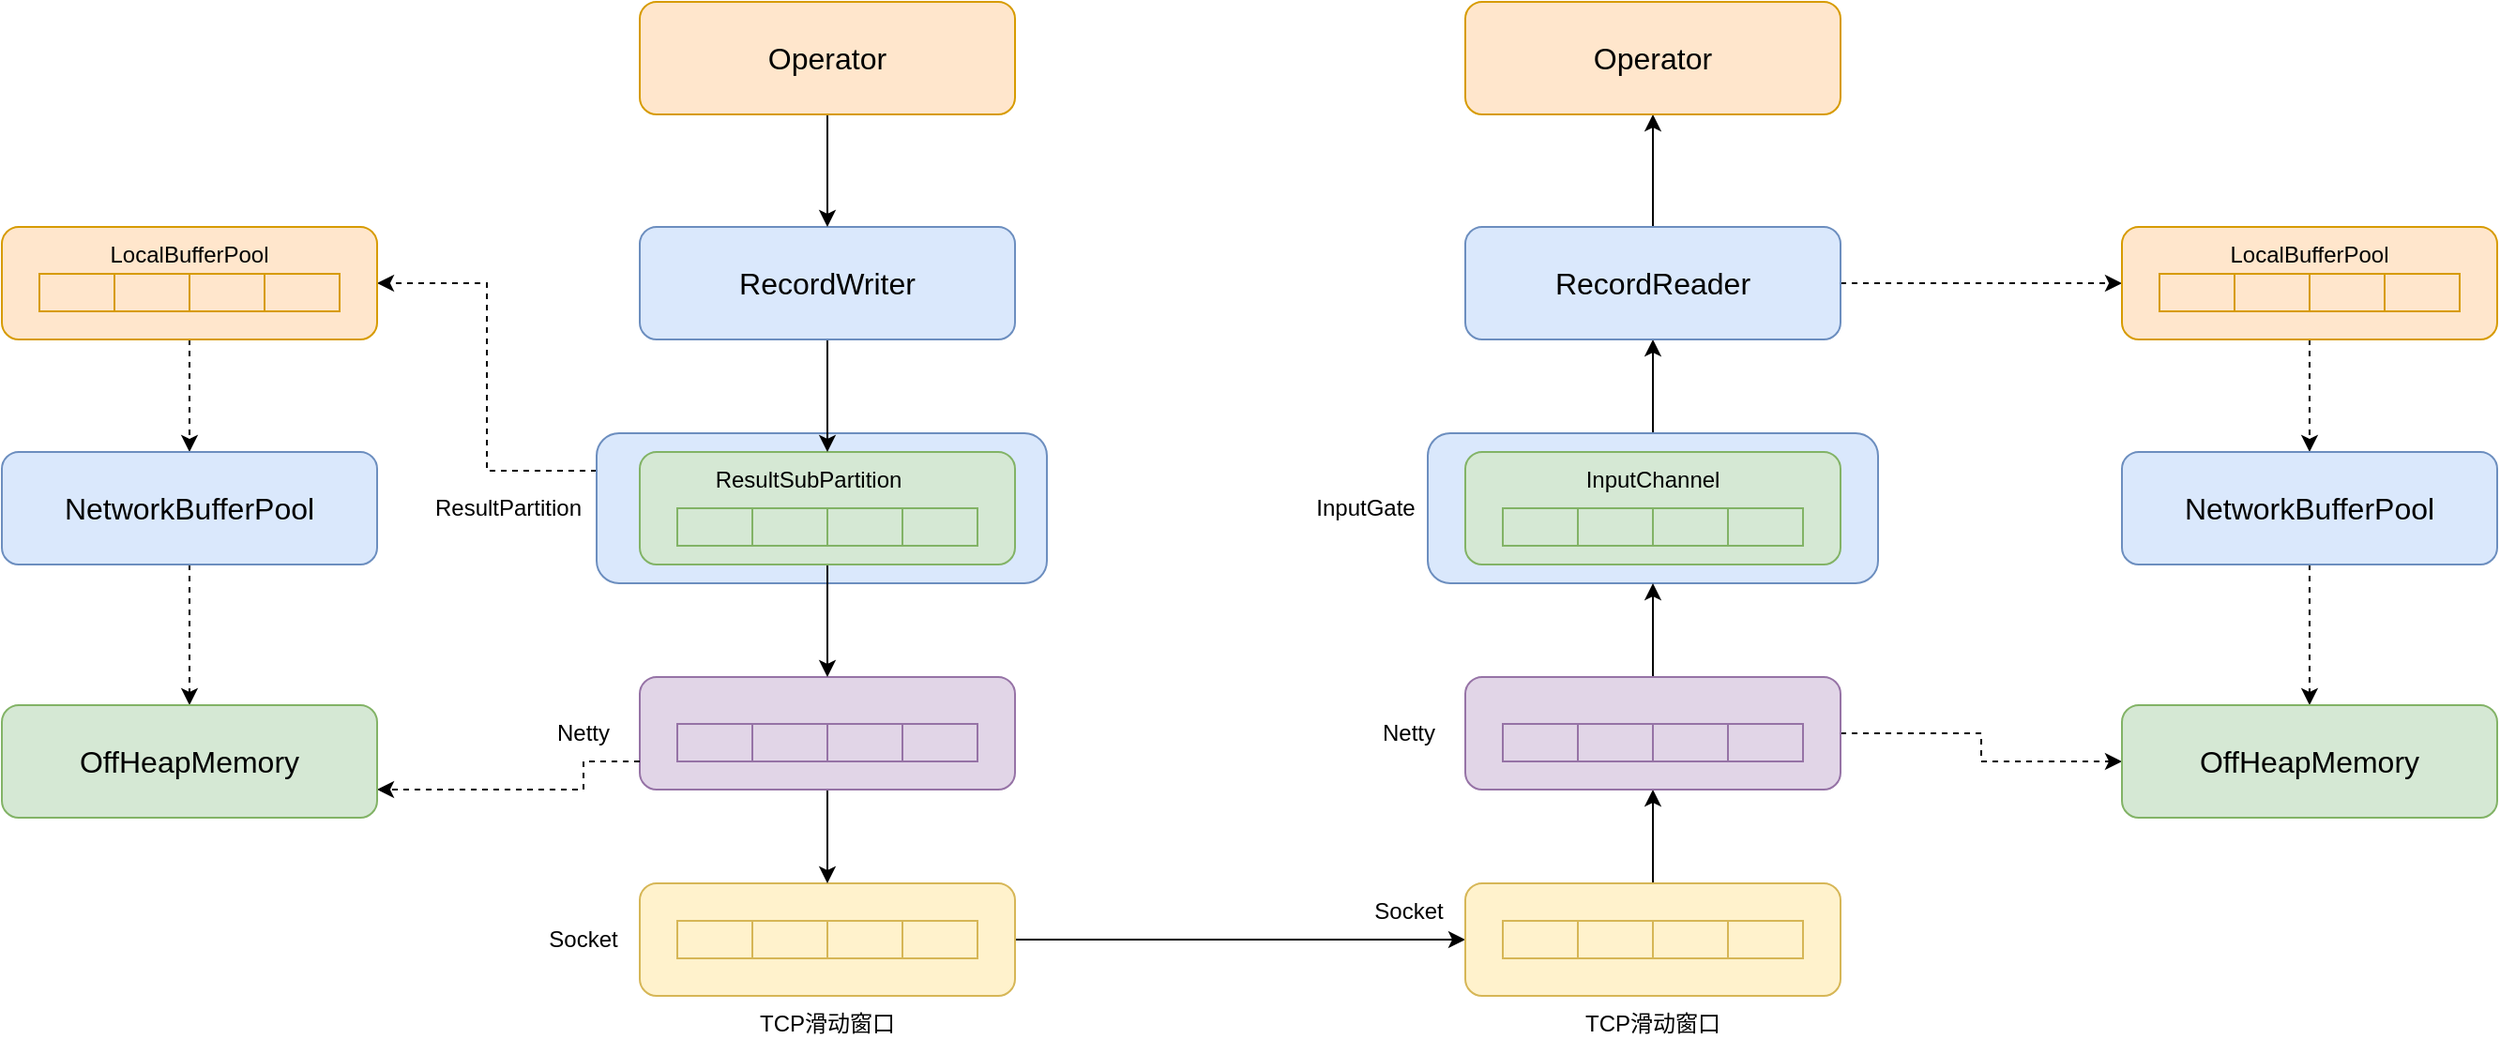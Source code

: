 <mxfile version="16.4.11" type="github">
  <diagram id="n7m_ouTdDylg7NUyOif0" name="Page-1">
    <mxGraphModel dx="2833" dy="809" grid="1" gridSize="10" guides="1" tooltips="1" connect="1" arrows="1" fold="1" page="1" pageScale="1" pageWidth="1600" pageHeight="900" math="0" shadow="0">
      <root>
        <mxCell id="0" />
        <mxCell id="1" parent="0" />
        <mxCell id="yLKTYXgP2ynirZbwlOMY-87" style="edgeStyle=orthogonalEdgeStyle;rounded=0;orthogonalLoop=1;jettySize=auto;html=1;exitX=0.5;exitY=0;exitDx=0;exitDy=0;entryX=0.5;entryY=1;entryDx=0;entryDy=0;fontSize=16;" edge="1" parent="1" source="yLKTYXgP2ynirZbwlOMY-52" target="yLKTYXgP2ynirZbwlOMY-46">
          <mxGeometry relative="1" as="geometry" />
        </mxCell>
        <mxCell id="yLKTYXgP2ynirZbwlOMY-52" value="" style="rounded=1;whiteSpace=wrap;html=1;fillColor=#dae8fc;strokeColor=#6c8ebf;" vertex="1" parent="1">
          <mxGeometry x="720" y="350" width="240" height="80" as="geometry" />
        </mxCell>
        <mxCell id="yLKTYXgP2ynirZbwlOMY-64" style="edgeStyle=orthogonalEdgeStyle;rounded=0;orthogonalLoop=1;jettySize=auto;html=1;exitX=0;exitY=0.25;exitDx=0;exitDy=0;entryX=1;entryY=0.5;entryDx=0;entryDy=0;fontSize=16;dashed=1;" edge="1" parent="1" source="yLKTYXgP2ynirZbwlOMY-49" target="yLKTYXgP2ynirZbwlOMY-58">
          <mxGeometry relative="1" as="geometry" />
        </mxCell>
        <mxCell id="yLKTYXgP2ynirZbwlOMY-49" value="" style="rounded=1;whiteSpace=wrap;html=1;fillColor=#dae8fc;strokeColor=#6c8ebf;" vertex="1" parent="1">
          <mxGeometry x="277" y="350" width="240" height="80" as="geometry" />
        </mxCell>
        <mxCell id="yLKTYXgP2ynirZbwlOMY-84" style="edgeStyle=orthogonalEdgeStyle;rounded=0;orthogonalLoop=1;jettySize=auto;html=1;exitX=1;exitY=0.5;exitDx=0;exitDy=0;entryX=0;entryY=0.5;entryDx=0;entryDy=0;fontSize=16;" edge="1" parent="1" source="yLKTYXgP2ynirZbwlOMY-5" target="yLKTYXgP2ynirZbwlOMY-25">
          <mxGeometry relative="1" as="geometry" />
        </mxCell>
        <mxCell id="yLKTYXgP2ynirZbwlOMY-5" value="" style="rounded=1;whiteSpace=wrap;html=1;fillColor=#fff2cc;strokeColor=#d6b656;" vertex="1" parent="1">
          <mxGeometry x="300" y="590" width="200" height="60" as="geometry" />
        </mxCell>
        <mxCell id="yLKTYXgP2ynirZbwlOMY-1" value="" style="rounded=0;whiteSpace=wrap;html=1;fillColor=#fff2cc;strokeColor=#d6b656;" vertex="1" parent="1">
          <mxGeometry x="320" y="610" width="40" height="20" as="geometry" />
        </mxCell>
        <mxCell id="yLKTYXgP2ynirZbwlOMY-2" value="" style="rounded=0;whiteSpace=wrap;html=1;fillColor=#fff2cc;strokeColor=#d6b656;" vertex="1" parent="1">
          <mxGeometry x="360" y="610" width="40" height="20" as="geometry" />
        </mxCell>
        <mxCell id="yLKTYXgP2ynirZbwlOMY-3" value="" style="rounded=0;whiteSpace=wrap;html=1;fillColor=#fff2cc;strokeColor=#d6b656;" vertex="1" parent="1">
          <mxGeometry x="400" y="610" width="40" height="20" as="geometry" />
        </mxCell>
        <mxCell id="yLKTYXgP2ynirZbwlOMY-4" value="" style="rounded=0;whiteSpace=wrap;html=1;fillColor=#fff2cc;strokeColor=#d6b656;" vertex="1" parent="1">
          <mxGeometry x="440" y="610" width="40" height="20" as="geometry" />
        </mxCell>
        <mxCell id="yLKTYXgP2ynirZbwlOMY-24" style="edgeStyle=orthogonalEdgeStyle;rounded=0;orthogonalLoop=1;jettySize=auto;html=1;exitX=0.5;exitY=1;exitDx=0;exitDy=0;entryX=0.5;entryY=0;entryDx=0;entryDy=0;fontSize=16;" edge="1" parent="1" source="yLKTYXgP2ynirZbwlOMY-6" target="yLKTYXgP2ynirZbwlOMY-5">
          <mxGeometry relative="1" as="geometry" />
        </mxCell>
        <mxCell id="yLKTYXgP2ynirZbwlOMY-6" value="" style="rounded=1;whiteSpace=wrap;html=1;fillColor=#e1d5e7;strokeColor=#9673a6;" vertex="1" parent="1">
          <mxGeometry x="300" y="480" width="200" height="60" as="geometry" />
        </mxCell>
        <mxCell id="yLKTYXgP2ynirZbwlOMY-7" value="" style="rounded=0;whiteSpace=wrap;html=1;fillColor=#e1d5e7;strokeColor=#9673a6;" vertex="1" parent="1">
          <mxGeometry x="320" y="505" width="40" height="20" as="geometry" />
        </mxCell>
        <mxCell id="yLKTYXgP2ynirZbwlOMY-8" value="" style="rounded=0;whiteSpace=wrap;html=1;fillColor=#e1d5e7;strokeColor=#9673a6;" vertex="1" parent="1">
          <mxGeometry x="360" y="505" width="40" height="20" as="geometry" />
        </mxCell>
        <mxCell id="yLKTYXgP2ynirZbwlOMY-9" value="" style="rounded=0;whiteSpace=wrap;html=1;fillColor=#e1d5e7;strokeColor=#9673a6;" vertex="1" parent="1">
          <mxGeometry x="400" y="505" width="40" height="20" as="geometry" />
        </mxCell>
        <mxCell id="yLKTYXgP2ynirZbwlOMY-10" value="" style="rounded=0;whiteSpace=wrap;html=1;fillColor=#e1d5e7;strokeColor=#9673a6;" vertex="1" parent="1">
          <mxGeometry x="440" y="505" width="40" height="20" as="geometry" />
        </mxCell>
        <mxCell id="yLKTYXgP2ynirZbwlOMY-11" value="Socket" style="text;html=1;strokeColor=none;fillColor=none;align=center;verticalAlign=middle;whiteSpace=wrap;rounded=0;" vertex="1" parent="1">
          <mxGeometry x="240" y="605" width="60" height="30" as="geometry" />
        </mxCell>
        <mxCell id="yLKTYXgP2ynirZbwlOMY-70" style="edgeStyle=orthogonalEdgeStyle;rounded=0;orthogonalLoop=1;jettySize=auto;html=1;exitX=1;exitY=1;exitDx=0;exitDy=0;entryX=1;entryY=0.75;entryDx=0;entryDy=0;dashed=1;fontSize=16;" edge="1" parent="1" source="yLKTYXgP2ynirZbwlOMY-12" target="yLKTYXgP2ynirZbwlOMY-67">
          <mxGeometry relative="1" as="geometry">
            <Array as="points">
              <mxPoint x="270" y="525" />
              <mxPoint x="270" y="540" />
            </Array>
          </mxGeometry>
        </mxCell>
        <mxCell id="yLKTYXgP2ynirZbwlOMY-12" value="Netty" style="text;html=1;strokeColor=none;fillColor=none;align=center;verticalAlign=middle;whiteSpace=wrap;rounded=0;" vertex="1" parent="1">
          <mxGeometry x="240" y="495" width="60" height="30" as="geometry" />
        </mxCell>
        <mxCell id="yLKTYXgP2ynirZbwlOMY-23" style="edgeStyle=orthogonalEdgeStyle;rounded=0;orthogonalLoop=1;jettySize=auto;html=1;exitX=0.5;exitY=1;exitDx=0;exitDy=0;fontSize=16;" edge="1" parent="1" source="yLKTYXgP2ynirZbwlOMY-13" target="yLKTYXgP2ynirZbwlOMY-6">
          <mxGeometry relative="1" as="geometry" />
        </mxCell>
        <mxCell id="yLKTYXgP2ynirZbwlOMY-13" value="" style="rounded=1;whiteSpace=wrap;html=1;fillColor=#d5e8d4;strokeColor=#82b366;" vertex="1" parent="1">
          <mxGeometry x="300" y="360" width="200" height="60" as="geometry" />
        </mxCell>
        <mxCell id="yLKTYXgP2ynirZbwlOMY-14" value="" style="rounded=0;whiteSpace=wrap;html=1;fillColor=#d5e8d4;strokeColor=#82b366;" vertex="1" parent="1">
          <mxGeometry x="320" y="390" width="40" height="20" as="geometry" />
        </mxCell>
        <mxCell id="yLKTYXgP2ynirZbwlOMY-15" value="" style="rounded=0;whiteSpace=wrap;html=1;fillColor=#d5e8d4;strokeColor=#82b366;" vertex="1" parent="1">
          <mxGeometry x="360" y="390" width="40" height="20" as="geometry" />
        </mxCell>
        <mxCell id="yLKTYXgP2ynirZbwlOMY-16" value="" style="rounded=0;whiteSpace=wrap;html=1;fillColor=#d5e8d4;strokeColor=#82b366;" vertex="1" parent="1">
          <mxGeometry x="400" y="390" width="40" height="20" as="geometry" />
        </mxCell>
        <mxCell id="yLKTYXgP2ynirZbwlOMY-17" value="" style="rounded=0;whiteSpace=wrap;html=1;fillColor=#d5e8d4;strokeColor=#82b366;" vertex="1" parent="1">
          <mxGeometry x="440" y="390" width="40" height="20" as="geometry" />
        </mxCell>
        <mxCell id="yLKTYXgP2ynirZbwlOMY-18" value="ResultSubPartition" style="text;html=1;strokeColor=none;fillColor=none;align=center;verticalAlign=middle;whiteSpace=wrap;rounded=0;" vertex="1" parent="1">
          <mxGeometry x="360" y="360" width="60" height="30" as="geometry" />
        </mxCell>
        <mxCell id="yLKTYXgP2ynirZbwlOMY-22" style="edgeStyle=orthogonalEdgeStyle;rounded=0;orthogonalLoop=1;jettySize=auto;html=1;exitX=0.5;exitY=1;exitDx=0;exitDy=0;entryX=0.5;entryY=0;entryDx=0;entryDy=0;fontSize=16;" edge="1" parent="1" source="yLKTYXgP2ynirZbwlOMY-19" target="yLKTYXgP2ynirZbwlOMY-13">
          <mxGeometry relative="1" as="geometry" />
        </mxCell>
        <mxCell id="yLKTYXgP2ynirZbwlOMY-19" value="&lt;font style=&quot;font-size: 16px&quot;&gt;RecordWriter&lt;/font&gt;" style="rounded=1;whiteSpace=wrap;html=1;fillColor=#dae8fc;strokeColor=#6c8ebf;" vertex="1" parent="1">
          <mxGeometry x="300" y="240" width="200" height="60" as="geometry" />
        </mxCell>
        <mxCell id="yLKTYXgP2ynirZbwlOMY-21" style="edgeStyle=orthogonalEdgeStyle;rounded=0;orthogonalLoop=1;jettySize=auto;html=1;exitX=0.5;exitY=1;exitDx=0;exitDy=0;entryX=0.5;entryY=0;entryDx=0;entryDy=0;fontSize=16;" edge="1" parent="1" source="yLKTYXgP2ynirZbwlOMY-20" target="yLKTYXgP2ynirZbwlOMY-19">
          <mxGeometry relative="1" as="geometry" />
        </mxCell>
        <mxCell id="yLKTYXgP2ynirZbwlOMY-20" value="&lt;font style=&quot;font-size: 16px&quot;&gt;Operator&lt;/font&gt;" style="rounded=1;whiteSpace=wrap;html=1;fillColor=#ffe6cc;strokeColor=#d79b00;" vertex="1" parent="1">
          <mxGeometry x="300" y="120" width="200" height="60" as="geometry" />
        </mxCell>
        <mxCell id="yLKTYXgP2ynirZbwlOMY-85" style="edgeStyle=orthogonalEdgeStyle;rounded=0;orthogonalLoop=1;jettySize=auto;html=1;exitX=0.5;exitY=0;exitDx=0;exitDy=0;entryX=0.5;entryY=1;entryDx=0;entryDy=0;fontSize=16;" edge="1" parent="1" source="yLKTYXgP2ynirZbwlOMY-25" target="yLKTYXgP2ynirZbwlOMY-31">
          <mxGeometry relative="1" as="geometry" />
        </mxCell>
        <mxCell id="yLKTYXgP2ynirZbwlOMY-25" value="" style="rounded=1;whiteSpace=wrap;html=1;fillColor=#fff2cc;strokeColor=#d6b656;" vertex="1" parent="1">
          <mxGeometry x="740" y="590" width="200" height="60" as="geometry" />
        </mxCell>
        <mxCell id="yLKTYXgP2ynirZbwlOMY-26" value="" style="rounded=0;whiteSpace=wrap;html=1;fillColor=#fff2cc;strokeColor=#d6b656;" vertex="1" parent="1">
          <mxGeometry x="760" y="610" width="40" height="20" as="geometry" />
        </mxCell>
        <mxCell id="yLKTYXgP2ynirZbwlOMY-27" value="" style="rounded=0;whiteSpace=wrap;html=1;fillColor=#fff2cc;strokeColor=#d6b656;" vertex="1" parent="1">
          <mxGeometry x="800" y="610" width="40" height="20" as="geometry" />
        </mxCell>
        <mxCell id="yLKTYXgP2ynirZbwlOMY-28" value="" style="rounded=0;whiteSpace=wrap;html=1;fillColor=#fff2cc;strokeColor=#d6b656;" vertex="1" parent="1">
          <mxGeometry x="840" y="610" width="40" height="20" as="geometry" />
        </mxCell>
        <mxCell id="yLKTYXgP2ynirZbwlOMY-29" value="" style="rounded=0;whiteSpace=wrap;html=1;fillColor=#fff2cc;strokeColor=#d6b656;" vertex="1" parent="1">
          <mxGeometry x="880" y="610" width="40" height="20" as="geometry" />
        </mxCell>
        <mxCell id="yLKTYXgP2ynirZbwlOMY-81" style="edgeStyle=orthogonalEdgeStyle;rounded=0;orthogonalLoop=1;jettySize=auto;html=1;exitX=1;exitY=0.5;exitDx=0;exitDy=0;entryX=0;entryY=0.5;entryDx=0;entryDy=0;dashed=1;fontSize=16;" edge="1" parent="1" source="yLKTYXgP2ynirZbwlOMY-31" target="yLKTYXgP2ynirZbwlOMY-80">
          <mxGeometry relative="1" as="geometry" />
        </mxCell>
        <mxCell id="yLKTYXgP2ynirZbwlOMY-86" style="edgeStyle=orthogonalEdgeStyle;rounded=0;orthogonalLoop=1;jettySize=auto;html=1;exitX=0.5;exitY=0;exitDx=0;exitDy=0;entryX=0.5;entryY=1;entryDx=0;entryDy=0;fontSize=16;" edge="1" parent="1" source="yLKTYXgP2ynirZbwlOMY-31" target="yLKTYXgP2ynirZbwlOMY-52">
          <mxGeometry relative="1" as="geometry" />
        </mxCell>
        <mxCell id="yLKTYXgP2ynirZbwlOMY-31" value="" style="rounded=1;whiteSpace=wrap;html=1;fillColor=#e1d5e7;strokeColor=#9673a6;" vertex="1" parent="1">
          <mxGeometry x="740" y="480" width="200" height="60" as="geometry" />
        </mxCell>
        <mxCell id="yLKTYXgP2ynirZbwlOMY-32" value="" style="rounded=0;whiteSpace=wrap;html=1;fillColor=#e1d5e7;strokeColor=#9673a6;" vertex="1" parent="1">
          <mxGeometry x="760" y="505" width="40" height="20" as="geometry" />
        </mxCell>
        <mxCell id="yLKTYXgP2ynirZbwlOMY-33" value="" style="rounded=0;whiteSpace=wrap;html=1;fillColor=#e1d5e7;strokeColor=#9673a6;" vertex="1" parent="1">
          <mxGeometry x="800" y="505" width="40" height="20" as="geometry" />
        </mxCell>
        <mxCell id="yLKTYXgP2ynirZbwlOMY-34" value="" style="rounded=0;whiteSpace=wrap;html=1;fillColor=#e1d5e7;strokeColor=#9673a6;" vertex="1" parent="1">
          <mxGeometry x="840" y="505" width="40" height="20" as="geometry" />
        </mxCell>
        <mxCell id="yLKTYXgP2ynirZbwlOMY-35" value="" style="rounded=0;whiteSpace=wrap;html=1;fillColor=#e1d5e7;strokeColor=#9673a6;" vertex="1" parent="1">
          <mxGeometry x="880" y="505" width="40" height="20" as="geometry" />
        </mxCell>
        <mxCell id="yLKTYXgP2ynirZbwlOMY-36" value="Socket" style="text;html=1;strokeColor=none;fillColor=none;align=center;verticalAlign=middle;whiteSpace=wrap;rounded=0;" vertex="1" parent="1">
          <mxGeometry x="680" y="590" width="60" height="30" as="geometry" />
        </mxCell>
        <mxCell id="yLKTYXgP2ynirZbwlOMY-37" value="Netty" style="text;html=1;strokeColor=none;fillColor=none;align=center;verticalAlign=middle;whiteSpace=wrap;rounded=0;" vertex="1" parent="1">
          <mxGeometry x="680" y="495" width="60" height="30" as="geometry" />
        </mxCell>
        <mxCell id="yLKTYXgP2ynirZbwlOMY-39" value="" style="rounded=1;whiteSpace=wrap;html=1;fillColor=#d5e8d4;strokeColor=#82b366;" vertex="1" parent="1">
          <mxGeometry x="740" y="360" width="200" height="60" as="geometry" />
        </mxCell>
        <mxCell id="yLKTYXgP2ynirZbwlOMY-40" value="" style="rounded=0;whiteSpace=wrap;html=1;fillColor=#d5e8d4;strokeColor=#82b366;" vertex="1" parent="1">
          <mxGeometry x="760" y="390" width="40" height="20" as="geometry" />
        </mxCell>
        <mxCell id="yLKTYXgP2ynirZbwlOMY-41" value="" style="rounded=0;whiteSpace=wrap;html=1;fillColor=#d5e8d4;strokeColor=#82b366;" vertex="1" parent="1">
          <mxGeometry x="800" y="390" width="40" height="20" as="geometry" />
        </mxCell>
        <mxCell id="yLKTYXgP2ynirZbwlOMY-42" value="" style="rounded=0;whiteSpace=wrap;html=1;fillColor=#d5e8d4;strokeColor=#82b366;" vertex="1" parent="1">
          <mxGeometry x="840" y="390" width="40" height="20" as="geometry" />
        </mxCell>
        <mxCell id="yLKTYXgP2ynirZbwlOMY-43" value="" style="rounded=0;whiteSpace=wrap;html=1;fillColor=#d5e8d4;strokeColor=#82b366;" vertex="1" parent="1">
          <mxGeometry x="880" y="390" width="40" height="20" as="geometry" />
        </mxCell>
        <mxCell id="yLKTYXgP2ynirZbwlOMY-44" value="InputGate" style="text;html=1;strokeColor=none;fillColor=none;align=center;verticalAlign=middle;whiteSpace=wrap;rounded=0;" vertex="1" parent="1">
          <mxGeometry x="657" y="375" width="60" height="30" as="geometry" />
        </mxCell>
        <mxCell id="yLKTYXgP2ynirZbwlOMY-82" style="edgeStyle=orthogonalEdgeStyle;rounded=0;orthogonalLoop=1;jettySize=auto;html=1;exitX=1;exitY=0.5;exitDx=0;exitDy=0;entryX=0;entryY=0.5;entryDx=0;entryDy=0;dashed=1;fontSize=16;" edge="1" parent="1" source="yLKTYXgP2ynirZbwlOMY-46" target="yLKTYXgP2ynirZbwlOMY-72">
          <mxGeometry relative="1" as="geometry" />
        </mxCell>
        <mxCell id="yLKTYXgP2ynirZbwlOMY-88" style="edgeStyle=orthogonalEdgeStyle;rounded=0;orthogonalLoop=1;jettySize=auto;html=1;exitX=0.5;exitY=0;exitDx=0;exitDy=0;entryX=0.5;entryY=1;entryDx=0;entryDy=0;fontSize=16;" edge="1" parent="1" source="yLKTYXgP2ynirZbwlOMY-46" target="yLKTYXgP2ynirZbwlOMY-48">
          <mxGeometry relative="1" as="geometry" />
        </mxCell>
        <mxCell id="yLKTYXgP2ynirZbwlOMY-46" value="&lt;font style=&quot;font-size: 16px&quot;&gt;RecordReader&lt;/font&gt;" style="rounded=1;whiteSpace=wrap;html=1;fillColor=#dae8fc;strokeColor=#6c8ebf;" vertex="1" parent="1">
          <mxGeometry x="740" y="240" width="200" height="60" as="geometry" />
        </mxCell>
        <mxCell id="yLKTYXgP2ynirZbwlOMY-48" value="&lt;font style=&quot;font-size: 16px&quot;&gt;Operator&lt;/font&gt;" style="rounded=1;whiteSpace=wrap;html=1;fillColor=#ffe6cc;strokeColor=#d79b00;" vertex="1" parent="1">
          <mxGeometry x="740" y="120" width="200" height="60" as="geometry" />
        </mxCell>
        <mxCell id="yLKTYXgP2ynirZbwlOMY-50" value="ResultPartition" style="text;html=1;strokeColor=none;fillColor=none;align=center;verticalAlign=middle;whiteSpace=wrap;rounded=0;" vertex="1" parent="1">
          <mxGeometry x="200" y="375" width="60" height="30" as="geometry" />
        </mxCell>
        <mxCell id="yLKTYXgP2ynirZbwlOMY-51" value="InputChannel" style="text;html=1;strokeColor=none;fillColor=none;align=center;verticalAlign=middle;whiteSpace=wrap;rounded=0;" vertex="1" parent="1">
          <mxGeometry x="810" y="360" width="60" height="30" as="geometry" />
        </mxCell>
        <mxCell id="yLKTYXgP2ynirZbwlOMY-66" style="edgeStyle=orthogonalEdgeStyle;rounded=0;orthogonalLoop=1;jettySize=auto;html=1;exitX=0.5;exitY=1;exitDx=0;exitDy=0;entryX=0.5;entryY=0;entryDx=0;entryDy=0;dashed=1;fontSize=16;" edge="1" parent="1" source="yLKTYXgP2ynirZbwlOMY-58" target="yLKTYXgP2ynirZbwlOMY-65">
          <mxGeometry relative="1" as="geometry" />
        </mxCell>
        <mxCell id="yLKTYXgP2ynirZbwlOMY-58" value="" style="rounded=1;whiteSpace=wrap;html=1;fillColor=#ffe6cc;strokeColor=#d79b00;" vertex="1" parent="1">
          <mxGeometry x="-40" y="240" width="200" height="60" as="geometry" />
        </mxCell>
        <mxCell id="yLKTYXgP2ynirZbwlOMY-59" value="" style="rounded=0;whiteSpace=wrap;html=1;fillColor=#ffe6cc;strokeColor=#d79b00;" vertex="1" parent="1">
          <mxGeometry x="-20" y="265" width="40" height="20" as="geometry" />
        </mxCell>
        <mxCell id="yLKTYXgP2ynirZbwlOMY-60" value="" style="rounded=0;whiteSpace=wrap;html=1;fillColor=#ffe6cc;strokeColor=#d79b00;" vertex="1" parent="1">
          <mxGeometry x="20" y="265" width="40" height="20" as="geometry" />
        </mxCell>
        <mxCell id="yLKTYXgP2ynirZbwlOMY-61" value="" style="rounded=0;whiteSpace=wrap;html=1;fillColor=#ffe6cc;strokeColor=#d79b00;" vertex="1" parent="1">
          <mxGeometry x="60" y="265" width="40" height="20" as="geometry" />
        </mxCell>
        <mxCell id="yLKTYXgP2ynirZbwlOMY-62" value="" style="rounded=0;whiteSpace=wrap;html=1;fillColor=#ffe6cc;strokeColor=#d79b00;" vertex="1" parent="1">
          <mxGeometry x="100" y="265" width="40" height="20" as="geometry" />
        </mxCell>
        <mxCell id="yLKTYXgP2ynirZbwlOMY-63" value="LocalBufferPool" style="text;html=1;strokeColor=none;fillColor=none;align=center;verticalAlign=middle;whiteSpace=wrap;rounded=0;" vertex="1" parent="1">
          <mxGeometry x="30" y="240" width="60" height="30" as="geometry" />
        </mxCell>
        <mxCell id="yLKTYXgP2ynirZbwlOMY-68" style="edgeStyle=orthogonalEdgeStyle;rounded=0;orthogonalLoop=1;jettySize=auto;html=1;exitX=0.5;exitY=1;exitDx=0;exitDy=0;entryX=0.5;entryY=0;entryDx=0;entryDy=0;dashed=1;fontSize=16;" edge="1" parent="1" source="yLKTYXgP2ynirZbwlOMY-65" target="yLKTYXgP2ynirZbwlOMY-67">
          <mxGeometry relative="1" as="geometry" />
        </mxCell>
        <mxCell id="yLKTYXgP2ynirZbwlOMY-65" value="&lt;font style=&quot;font-size: 16px;&quot;&gt;NetworkBufferPool&lt;/font&gt;" style="rounded=1;whiteSpace=wrap;html=1;fillColor=#dae8fc;strokeColor=#6c8ebf;fontSize=16;" vertex="1" parent="1">
          <mxGeometry x="-40" y="360" width="200" height="60" as="geometry" />
        </mxCell>
        <mxCell id="yLKTYXgP2ynirZbwlOMY-67" value="OffHeapMemory" style="rounded=1;whiteSpace=wrap;html=1;fillColor=#d5e8d4;strokeColor=#82b366;fontSize=16;" vertex="1" parent="1">
          <mxGeometry x="-40" y="495" width="200" height="60" as="geometry" />
        </mxCell>
        <mxCell id="yLKTYXgP2ynirZbwlOMY-71" style="edgeStyle=orthogonalEdgeStyle;rounded=0;orthogonalLoop=1;jettySize=auto;html=1;exitX=0.5;exitY=1;exitDx=0;exitDy=0;entryX=0.5;entryY=0;entryDx=0;entryDy=0;dashed=1;fontSize=16;" edge="1" parent="1" source="yLKTYXgP2ynirZbwlOMY-72" target="yLKTYXgP2ynirZbwlOMY-79">
          <mxGeometry relative="1" as="geometry" />
        </mxCell>
        <mxCell id="yLKTYXgP2ynirZbwlOMY-72" value="" style="rounded=1;whiteSpace=wrap;html=1;fillColor=#ffe6cc;strokeColor=#d79b00;" vertex="1" parent="1">
          <mxGeometry x="1090" y="240" width="200" height="60" as="geometry" />
        </mxCell>
        <mxCell id="yLKTYXgP2ynirZbwlOMY-73" value="" style="rounded=0;whiteSpace=wrap;html=1;fillColor=#ffe6cc;strokeColor=#d79b00;" vertex="1" parent="1">
          <mxGeometry x="1110" y="265" width="40" height="20" as="geometry" />
        </mxCell>
        <mxCell id="yLKTYXgP2ynirZbwlOMY-74" value="" style="rounded=0;whiteSpace=wrap;html=1;fillColor=#ffe6cc;strokeColor=#d79b00;" vertex="1" parent="1">
          <mxGeometry x="1150" y="265" width="40" height="20" as="geometry" />
        </mxCell>
        <mxCell id="yLKTYXgP2ynirZbwlOMY-75" value="" style="rounded=0;whiteSpace=wrap;html=1;fillColor=#ffe6cc;strokeColor=#d79b00;" vertex="1" parent="1">
          <mxGeometry x="1190" y="265" width="40" height="20" as="geometry" />
        </mxCell>
        <mxCell id="yLKTYXgP2ynirZbwlOMY-76" value="" style="rounded=0;whiteSpace=wrap;html=1;fillColor=#ffe6cc;strokeColor=#d79b00;" vertex="1" parent="1">
          <mxGeometry x="1230" y="265" width="40" height="20" as="geometry" />
        </mxCell>
        <mxCell id="yLKTYXgP2ynirZbwlOMY-77" value="LocalBufferPool" style="text;html=1;strokeColor=none;fillColor=none;align=center;verticalAlign=middle;whiteSpace=wrap;rounded=0;" vertex="1" parent="1">
          <mxGeometry x="1160" y="240" width="60" height="30" as="geometry" />
        </mxCell>
        <mxCell id="yLKTYXgP2ynirZbwlOMY-78" style="edgeStyle=orthogonalEdgeStyle;rounded=0;orthogonalLoop=1;jettySize=auto;html=1;exitX=0.5;exitY=1;exitDx=0;exitDy=0;entryX=0.5;entryY=0;entryDx=0;entryDy=0;dashed=1;fontSize=16;" edge="1" parent="1" source="yLKTYXgP2ynirZbwlOMY-79" target="yLKTYXgP2ynirZbwlOMY-80">
          <mxGeometry relative="1" as="geometry" />
        </mxCell>
        <mxCell id="yLKTYXgP2ynirZbwlOMY-79" value="&lt;font style=&quot;font-size: 16px;&quot;&gt;NetworkBufferPool&lt;/font&gt;" style="rounded=1;whiteSpace=wrap;html=1;fillColor=#dae8fc;strokeColor=#6c8ebf;fontSize=16;" vertex="1" parent="1">
          <mxGeometry x="1090" y="360" width="200" height="60" as="geometry" />
        </mxCell>
        <mxCell id="yLKTYXgP2ynirZbwlOMY-80" value="OffHeapMemory" style="rounded=1;whiteSpace=wrap;html=1;fillColor=#d5e8d4;strokeColor=#82b366;fontSize=16;" vertex="1" parent="1">
          <mxGeometry x="1090" y="495" width="200" height="60" as="geometry" />
        </mxCell>
        <mxCell id="yLKTYXgP2ynirZbwlOMY-89" value="TCP滑动窗口" style="text;html=1;strokeColor=none;fillColor=none;align=center;verticalAlign=middle;whiteSpace=wrap;rounded=0;" vertex="1" parent="1">
          <mxGeometry x="345" y="650" width="110" height="30" as="geometry" />
        </mxCell>
        <mxCell id="yLKTYXgP2ynirZbwlOMY-90" value="TCP滑动窗口" style="text;html=1;strokeColor=none;fillColor=none;align=center;verticalAlign=middle;whiteSpace=wrap;rounded=0;" vertex="1" parent="1">
          <mxGeometry x="785" y="650" width="110" height="30" as="geometry" />
        </mxCell>
      </root>
    </mxGraphModel>
  </diagram>
</mxfile>
